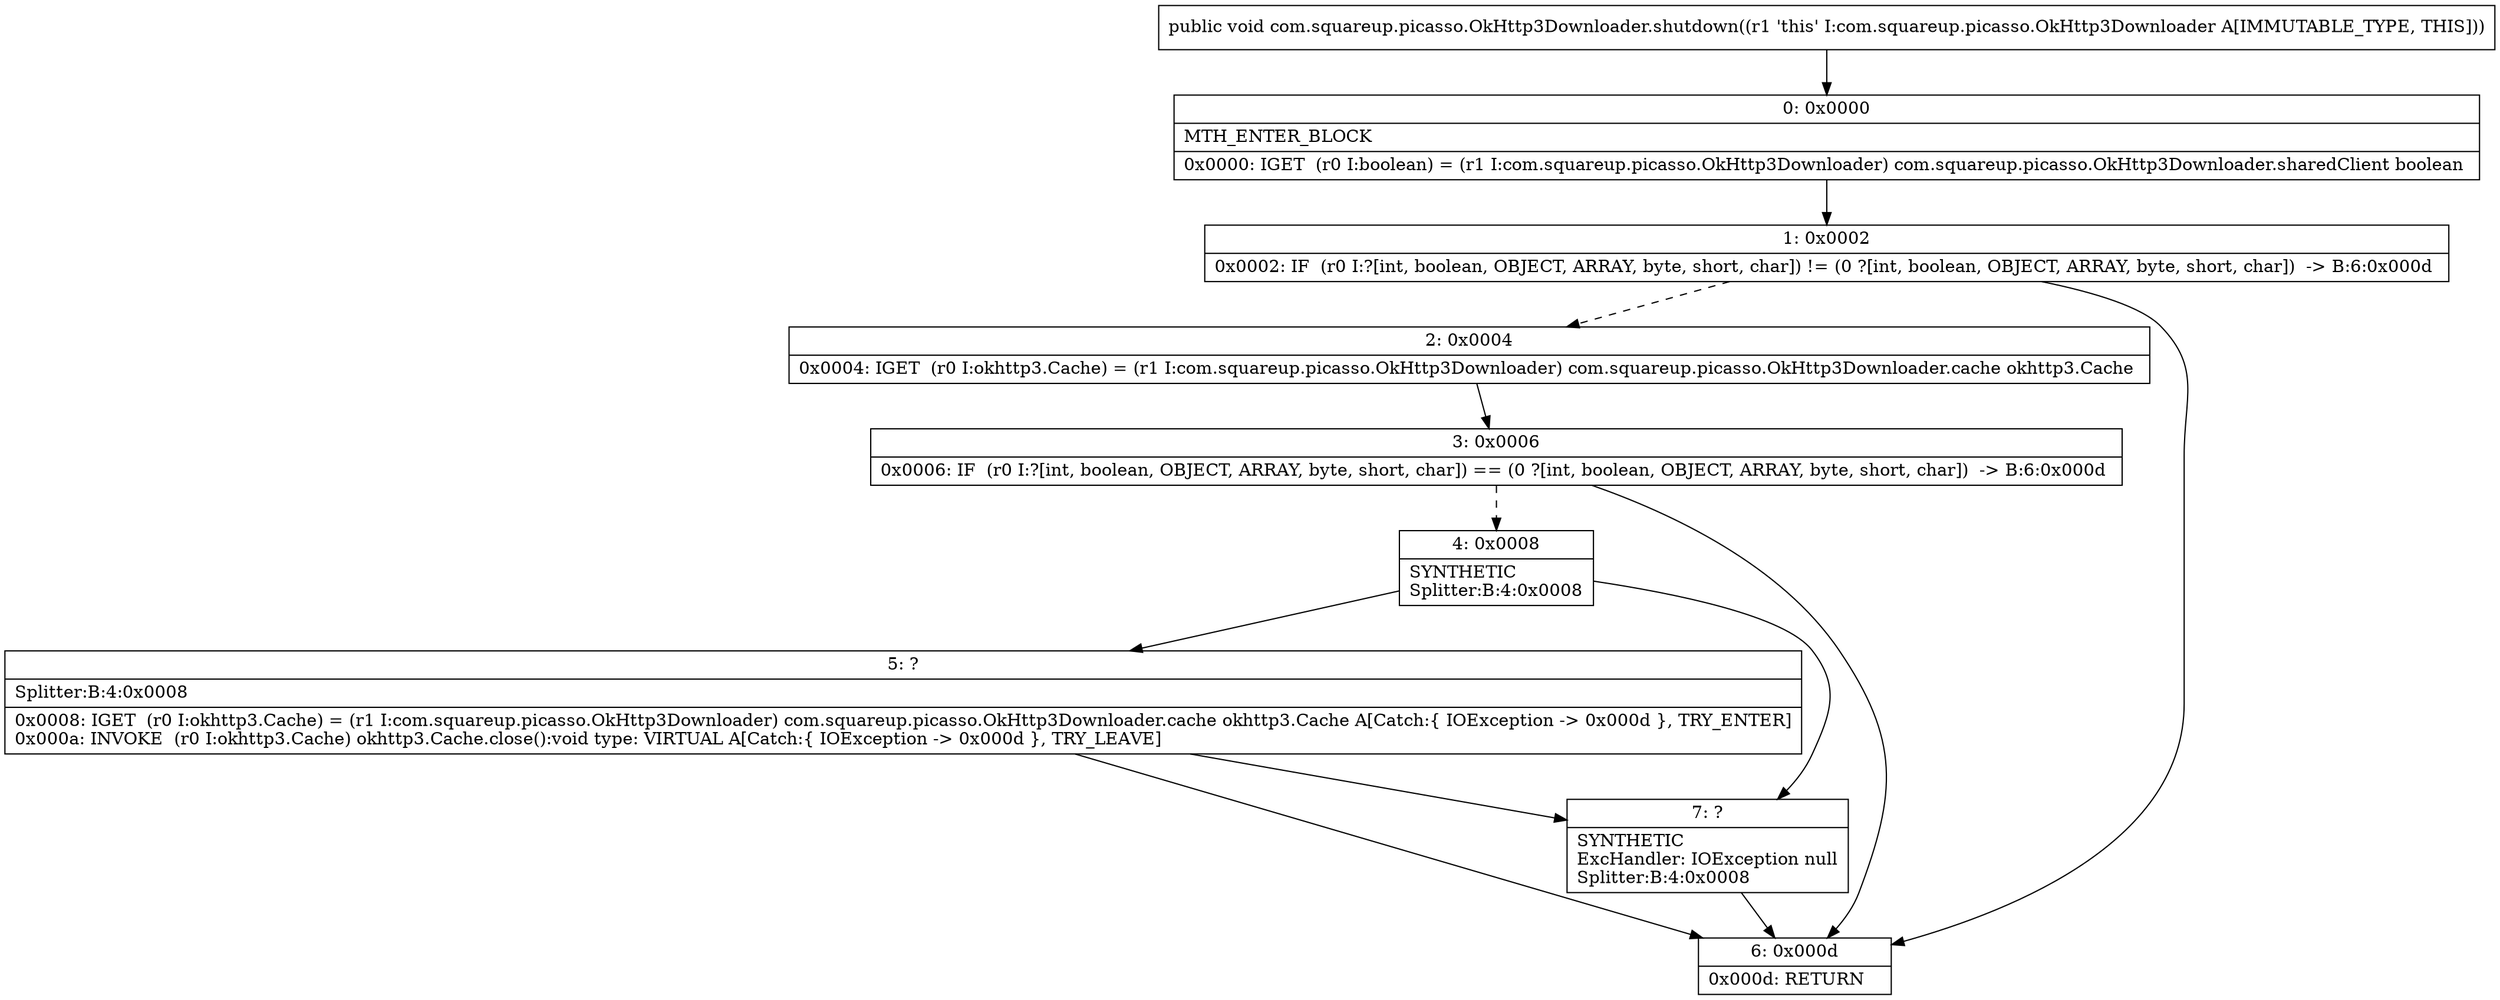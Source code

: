 digraph "CFG forcom.squareup.picasso.OkHttp3Downloader.shutdown()V" {
Node_0 [shape=record,label="{0\:\ 0x0000|MTH_ENTER_BLOCK\l|0x0000: IGET  (r0 I:boolean) = (r1 I:com.squareup.picasso.OkHttp3Downloader) com.squareup.picasso.OkHttp3Downloader.sharedClient boolean \l}"];
Node_1 [shape=record,label="{1\:\ 0x0002|0x0002: IF  (r0 I:?[int, boolean, OBJECT, ARRAY, byte, short, char]) != (0 ?[int, boolean, OBJECT, ARRAY, byte, short, char])  \-\> B:6:0x000d \l}"];
Node_2 [shape=record,label="{2\:\ 0x0004|0x0004: IGET  (r0 I:okhttp3.Cache) = (r1 I:com.squareup.picasso.OkHttp3Downloader) com.squareup.picasso.OkHttp3Downloader.cache okhttp3.Cache \l}"];
Node_3 [shape=record,label="{3\:\ 0x0006|0x0006: IF  (r0 I:?[int, boolean, OBJECT, ARRAY, byte, short, char]) == (0 ?[int, boolean, OBJECT, ARRAY, byte, short, char])  \-\> B:6:0x000d \l}"];
Node_4 [shape=record,label="{4\:\ 0x0008|SYNTHETIC\lSplitter:B:4:0x0008\l}"];
Node_5 [shape=record,label="{5\:\ ?|Splitter:B:4:0x0008\l|0x0008: IGET  (r0 I:okhttp3.Cache) = (r1 I:com.squareup.picasso.OkHttp3Downloader) com.squareup.picasso.OkHttp3Downloader.cache okhttp3.Cache A[Catch:\{ IOException \-\> 0x000d \}, TRY_ENTER]\l0x000a: INVOKE  (r0 I:okhttp3.Cache) okhttp3.Cache.close():void type: VIRTUAL A[Catch:\{ IOException \-\> 0x000d \}, TRY_LEAVE]\l}"];
Node_6 [shape=record,label="{6\:\ 0x000d|0x000d: RETURN   \l}"];
Node_7 [shape=record,label="{7\:\ ?|SYNTHETIC\lExcHandler: IOException null\lSplitter:B:4:0x0008\l}"];
MethodNode[shape=record,label="{public void com.squareup.picasso.OkHttp3Downloader.shutdown((r1 'this' I:com.squareup.picasso.OkHttp3Downloader A[IMMUTABLE_TYPE, THIS])) }"];
MethodNode -> Node_0;
Node_0 -> Node_1;
Node_1 -> Node_2[style=dashed];
Node_1 -> Node_6;
Node_2 -> Node_3;
Node_3 -> Node_4[style=dashed];
Node_3 -> Node_6;
Node_4 -> Node_5;
Node_4 -> Node_7;
Node_5 -> Node_6;
Node_5 -> Node_7;
Node_7 -> Node_6;
}

